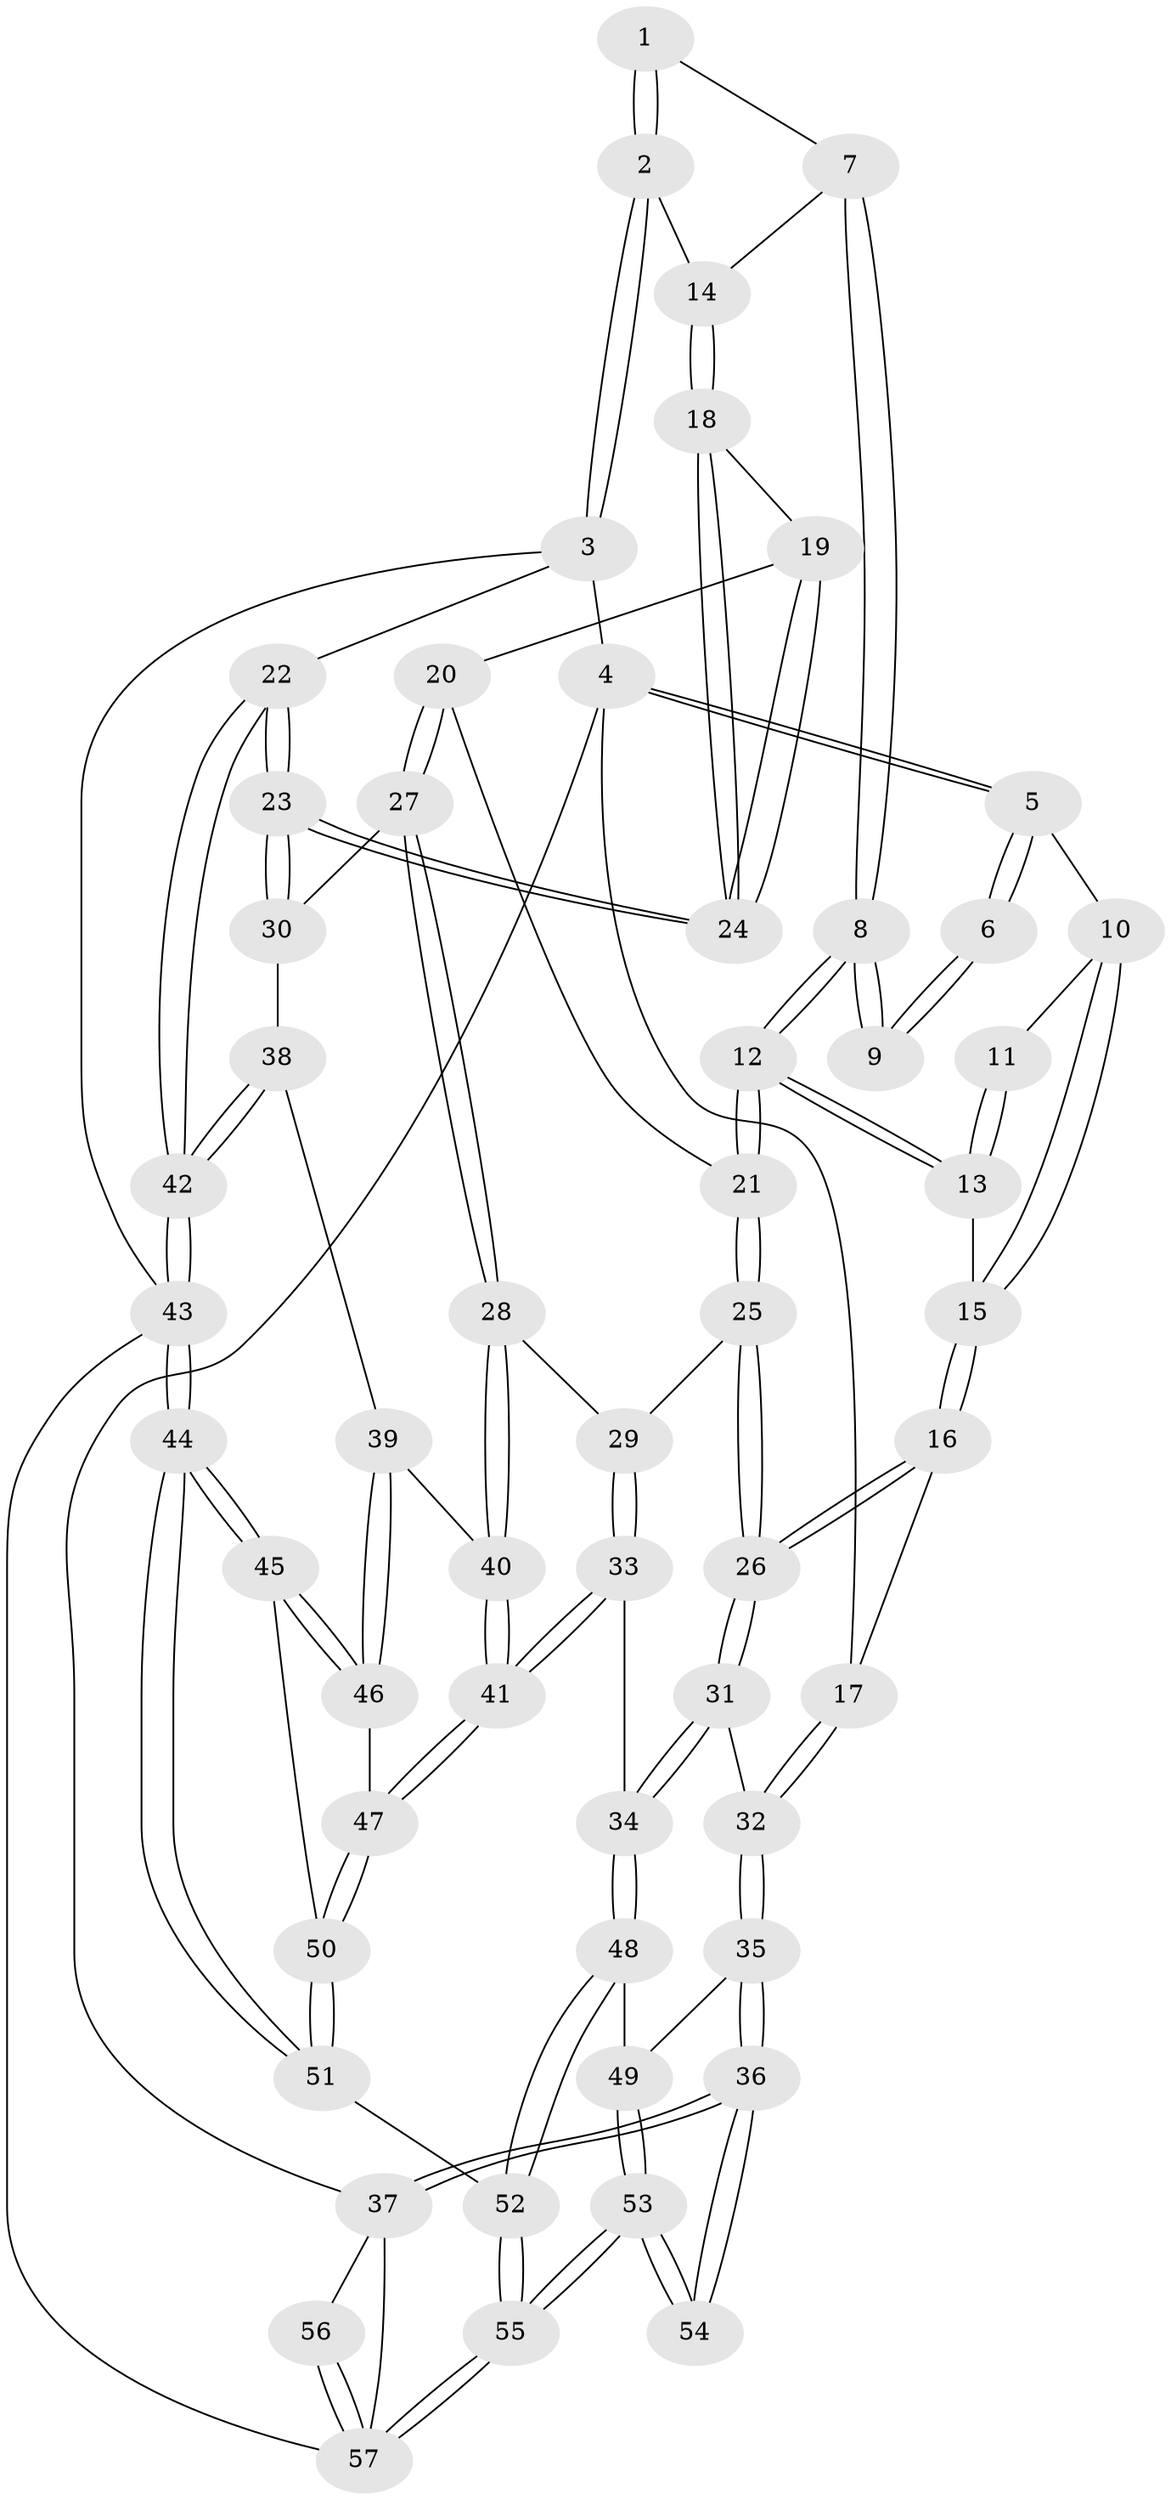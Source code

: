 // coarse degree distribution, {3: 0.5517241379310345, 4: 0.27586206896551724, 2: 0.1724137931034483}
// Generated by graph-tools (version 1.1) at 2025/54/03/04/25 22:54:22]
// undirected, 57 vertices, 139 edges
graph export_dot {
  node [color=gray90,style=filled];
  1 [pos="+0.6939306532504292+0"];
  2 [pos="+1+0"];
  3 [pos="+1+0"];
  4 [pos="+0+0"];
  5 [pos="+0.33879181907546585+0"];
  6 [pos="+0.679303417406565+0"];
  7 [pos="+0.783258727504551+0.12866239166957505"];
  8 [pos="+0.6714980591316716+0.15030645836894596"];
  9 [pos="+0.6557588606598055+0.02631988075327473"];
  10 [pos="+0.358019039888652+0.0064069421442319845"];
  11 [pos="+0.5623871241293924+0.07091441590638975"];
  12 [pos="+0.6150252923114936+0.24218917191493647"];
  13 [pos="+0.5806832515802465+0.21074405801495452"];
  14 [pos="+0.8596986917405339+0.13765158544439235"];
  15 [pos="+0.358194013255953+0.05497087857882641"];
  16 [pos="+0.26401594923995125+0.26365907859281607"];
  17 [pos="+0+0"];
  18 [pos="+0.8687117616890766+0.1780014442192752"];
  19 [pos="+0.7652187403174954+0.30419183348381806"];
  20 [pos="+0.7199367626149845+0.32746010171130846"];
  21 [pos="+0.6160164117259997+0.25811021810428925"];
  22 [pos="+1+0.39897756547425267"];
  23 [pos="+1+0.39521032385959876"];
  24 [pos="+1+0.35692588201171976"];
  25 [pos="+0.4955960107180659+0.35875192652167487"];
  26 [pos="+0.25705665736526+0.3287864617698868"];
  27 [pos="+0.7557359086584512+0.4591866131815829"];
  28 [pos="+0.5804210150628184+0.5353624118379806"];
  29 [pos="+0.4975516448521299+0.36523446540126814"];
  30 [pos="+0.7744570346690334+0.4725093959132733"];
  31 [pos="+0.19836756894239843+0.39516602138197443"];
  32 [pos="+0+0.42614208198619374"];
  33 [pos="+0.39149759580584065+0.6134482199180383"];
  34 [pos="+0.29033670977171755+0.5855785330938078"];
  35 [pos="+0+0.4745043726872255"];
  36 [pos="+0+0.7391796930003175"];
  37 [pos="+0+0.9058234573325047"];
  38 [pos="+0.7914141307543028+0.5640496776007815"];
  39 [pos="+0.7233188157542805+0.6437112232388623"];
  40 [pos="+0.5595856176956999+0.5931594207638939"];
  41 [pos="+0.4974346983997654+0.6622855716256707"];
  42 [pos="+1+0.9436275523831934"];
  43 [pos="+1+1"];
  44 [pos="+1+1"];
  45 [pos="+0.751857707296368+0.7763421378845483"];
  46 [pos="+0.7352124599865987+0.7514670127293832"];
  47 [pos="+0.5000023784011143+0.6745648814160714"];
  48 [pos="+0.2610383366314506+0.6418900150544357"];
  49 [pos="+0.14706169752630702+0.7352005368086075"];
  50 [pos="+0.4865361532642691+0.8252619465538995"];
  51 [pos="+0.4242646664589656+1"];
  52 [pos="+0.399487509488203+1"];
  53 [pos="+0.12878492379858758+0.814264607985817"];
  54 [pos="+0.10672131893584846+0.8190723413173369"];
  55 [pos="+0.35935753921275193+1"];
  56 [pos="+0.05200487459829366+0.8917962879600391"];
  57 [pos="+0+1"];
  1 -- 2;
  1 -- 2;
  1 -- 7;
  2 -- 3;
  2 -- 3;
  2 -- 14;
  3 -- 4;
  3 -- 22;
  3 -- 43;
  4 -- 5;
  4 -- 5;
  4 -- 17;
  4 -- 37;
  5 -- 6;
  5 -- 6;
  5 -- 10;
  6 -- 9;
  6 -- 9;
  7 -- 8;
  7 -- 8;
  7 -- 14;
  8 -- 9;
  8 -- 9;
  8 -- 12;
  8 -- 12;
  10 -- 11;
  10 -- 15;
  10 -- 15;
  11 -- 13;
  11 -- 13;
  12 -- 13;
  12 -- 13;
  12 -- 21;
  12 -- 21;
  13 -- 15;
  14 -- 18;
  14 -- 18;
  15 -- 16;
  15 -- 16;
  16 -- 17;
  16 -- 26;
  16 -- 26;
  17 -- 32;
  17 -- 32;
  18 -- 19;
  18 -- 24;
  18 -- 24;
  19 -- 20;
  19 -- 24;
  19 -- 24;
  20 -- 21;
  20 -- 27;
  20 -- 27;
  21 -- 25;
  21 -- 25;
  22 -- 23;
  22 -- 23;
  22 -- 42;
  22 -- 42;
  23 -- 24;
  23 -- 24;
  23 -- 30;
  23 -- 30;
  25 -- 26;
  25 -- 26;
  25 -- 29;
  26 -- 31;
  26 -- 31;
  27 -- 28;
  27 -- 28;
  27 -- 30;
  28 -- 29;
  28 -- 40;
  28 -- 40;
  29 -- 33;
  29 -- 33;
  30 -- 38;
  31 -- 32;
  31 -- 34;
  31 -- 34;
  32 -- 35;
  32 -- 35;
  33 -- 34;
  33 -- 41;
  33 -- 41;
  34 -- 48;
  34 -- 48;
  35 -- 36;
  35 -- 36;
  35 -- 49;
  36 -- 37;
  36 -- 37;
  36 -- 54;
  36 -- 54;
  37 -- 56;
  37 -- 57;
  38 -- 39;
  38 -- 42;
  38 -- 42;
  39 -- 40;
  39 -- 46;
  39 -- 46;
  40 -- 41;
  40 -- 41;
  41 -- 47;
  41 -- 47;
  42 -- 43;
  42 -- 43;
  43 -- 44;
  43 -- 44;
  43 -- 57;
  44 -- 45;
  44 -- 45;
  44 -- 51;
  44 -- 51;
  45 -- 46;
  45 -- 46;
  45 -- 50;
  46 -- 47;
  47 -- 50;
  47 -- 50;
  48 -- 49;
  48 -- 52;
  48 -- 52;
  49 -- 53;
  49 -- 53;
  50 -- 51;
  50 -- 51;
  51 -- 52;
  52 -- 55;
  52 -- 55;
  53 -- 54;
  53 -- 54;
  53 -- 55;
  53 -- 55;
  55 -- 57;
  55 -- 57;
  56 -- 57;
  56 -- 57;
}
